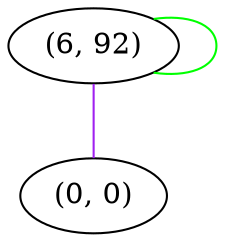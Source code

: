 graph "" {
"(6, 92)";
"(0, 0)";
"(6, 92)" -- "(6, 92)"  [color=green, key=0, weight=2];
"(6, 92)" -- "(0, 0)"  [color=purple, key=0, weight=4];
}
